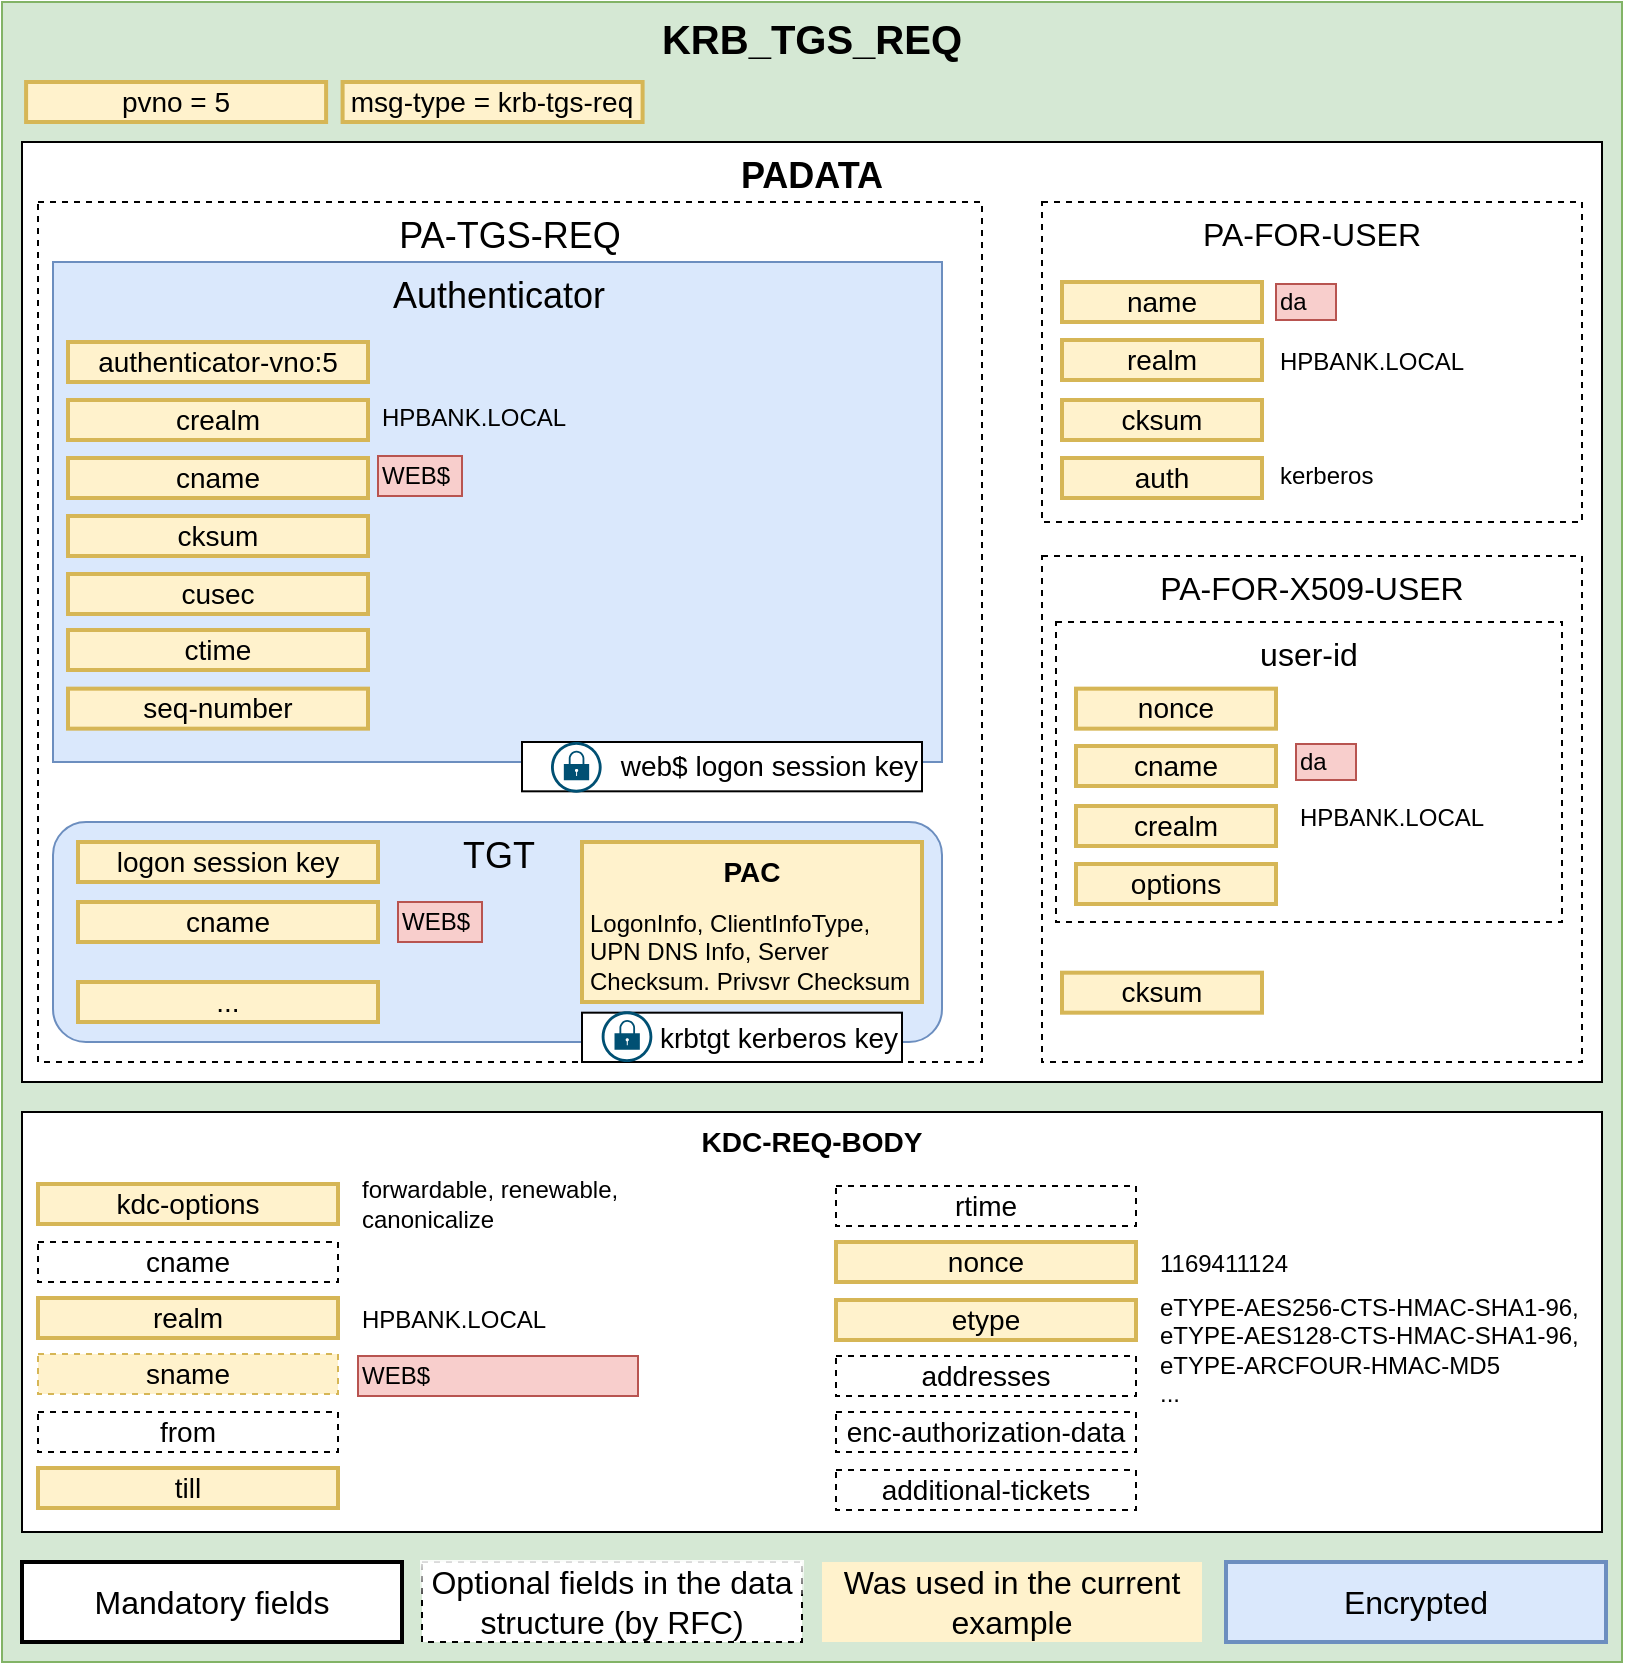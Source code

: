 <mxfile version="20.8.16" type="device"><diagram id="N02soGrRtOyZanOMdubN" name="Страница 1"><mxGraphModel dx="1416" dy="818" grid="1" gridSize="10" guides="1" tooltips="1" connect="1" arrows="1" fold="1" page="1" pageScale="1" pageWidth="827" pageHeight="1169" math="0" shadow="0"><root><mxCell id="0"/><mxCell id="1" parent="0"/><mxCell id="ev14uYIgox7HySIXr9Gj-22" value="KRB_TGS_REQ" style="rounded=0;whiteSpace=wrap;html=1;shadow=0;fontSize=20;fillColor=#d5e8d4;strokeColor=#82b366;verticalAlign=top;fontStyle=1" parent="1" vertex="1"><mxGeometry x="30" y="30" width="810" height="830" as="geometry"/></mxCell><mxCell id="qLcajK9TCWpP67K81OmP-1" value="PADATA" style="rounded=0;whiteSpace=wrap;html=1;fontSize=18;verticalAlign=top;fontStyle=1" parent="1" vertex="1"><mxGeometry x="40" y="100" width="790" height="470" as="geometry"/></mxCell><mxCell id="ev14uYIgox7HySIXr9Gj-2" value="KDC-REQ-BODY" style="rounded=0;whiteSpace=wrap;html=1;fontSize=14;verticalAlign=top;fontStyle=1" parent="1" vertex="1"><mxGeometry x="40" y="585" width="790" height="210" as="geometry"/></mxCell><mxCell id="ev14uYIgox7HySIXr9Gj-9" value="&lt;font style=&quot;font-size: 14px;&quot;&gt;kdc-options&lt;/font&gt;" style="rounded=0;whiteSpace=wrap;html=1;fontSize=14;strokeWidth=2;fillColor=#fff2cc;strokeColor=#d6b656;" parent="1" vertex="1"><mxGeometry x="48" y="621" width="150" height="20" as="geometry"/></mxCell><mxCell id="ev14uYIgox7HySIXr9Gj-10" value="&lt;font style=&quot;font-size: 14px;&quot;&gt;cname&lt;/font&gt;" style="rounded=0;whiteSpace=wrap;html=1;fontSize=14;dashed=1;" parent="1" vertex="1"><mxGeometry x="48" y="650" width="150" height="20" as="geometry"/></mxCell><mxCell id="ev14uYIgox7HySIXr9Gj-11" value="&lt;font style=&quot;font-size: 14px;&quot;&gt;realm&lt;/font&gt;" style="rounded=0;whiteSpace=wrap;html=1;fontSize=14;strokeWidth=2;fillColor=#fff2cc;strokeColor=#d6b656;" parent="1" vertex="1"><mxGeometry x="48" y="678" width="150" height="20" as="geometry"/></mxCell><mxCell id="ev14uYIgox7HySIXr9Gj-12" value="&lt;font style=&quot;font-size: 14px;&quot;&gt;sname&lt;/font&gt;" style="rounded=0;whiteSpace=wrap;html=1;fontSize=14;dashed=1;fillColor=#fff2cc;strokeColor=#d6b656;" parent="1" vertex="1"><mxGeometry x="48" y="706" width="150" height="20" as="geometry"/></mxCell><mxCell id="ev14uYIgox7HySIXr9Gj-13" value="&lt;font style=&quot;font-size: 14px;&quot;&gt;from&lt;/font&gt;" style="rounded=0;whiteSpace=wrap;html=1;fontSize=14;dashed=1;" parent="1" vertex="1"><mxGeometry x="48" y="735" width="150" height="20" as="geometry"/></mxCell><mxCell id="ev14uYIgox7HySIXr9Gj-14" value="&lt;font style=&quot;font-size: 14px;&quot;&gt;till&lt;/font&gt;" style="rounded=0;whiteSpace=wrap;html=1;fontSize=14;strokeWidth=2;fillColor=#fff2cc;strokeColor=#d6b656;" parent="1" vertex="1"><mxGeometry x="48" y="763" width="150" height="20" as="geometry"/></mxCell><mxCell id="ev14uYIgox7HySIXr9Gj-16" value="&lt;font style=&quot;font-size: 14px;&quot;&gt;rtime&lt;/font&gt;" style="rounded=0;whiteSpace=wrap;html=1;fontSize=14;dashed=1;" parent="1" vertex="1"><mxGeometry x="447" y="622" width="150" height="20" as="geometry"/></mxCell><mxCell id="ev14uYIgox7HySIXr9Gj-17" value="&lt;font style=&quot;font-size: 14px;&quot;&gt;nonce&lt;/font&gt;" style="rounded=0;whiteSpace=wrap;html=1;fontSize=14;strokeWidth=2;fillColor=#fff2cc;strokeColor=#d6b656;" parent="1" vertex="1"><mxGeometry x="447" y="650" width="150" height="20" as="geometry"/></mxCell><mxCell id="ev14uYIgox7HySIXr9Gj-18" value="&lt;font style=&quot;font-size: 14px;&quot;&gt;etype&lt;/font&gt;" style="rounded=0;whiteSpace=wrap;html=1;fontSize=14;strokeWidth=2;fillColor=#fff2cc;strokeColor=#d6b656;" parent="1" vertex="1"><mxGeometry x="447" y="679" width="150" height="20" as="geometry"/></mxCell><mxCell id="ev14uYIgox7HySIXr9Gj-19" value="&lt;font style=&quot;font-size: 14px;&quot;&gt;addresses&lt;/font&gt;" style="rounded=0;whiteSpace=wrap;html=1;fontSize=14;dashed=1;" parent="1" vertex="1"><mxGeometry x="447" y="707" width="150" height="20" as="geometry"/></mxCell><mxCell id="ev14uYIgox7HySIXr9Gj-20" value="&lt;font style=&quot;font-size: 14px;&quot;&gt;enc-authorization-data&lt;/font&gt;" style="rounded=0;whiteSpace=wrap;html=1;fontSize=14;dashed=1;" parent="1" vertex="1"><mxGeometry x="447" y="735" width="150" height="20" as="geometry"/></mxCell><mxCell id="ev14uYIgox7HySIXr9Gj-21" value="&lt;font style=&quot;font-size: 14px;&quot;&gt;additional-tickets&lt;/font&gt;" style="rounded=0;whiteSpace=wrap;html=1;fontSize=14;dashed=1;" parent="1" vertex="1"><mxGeometry x="447" y="764" width="150" height="20" as="geometry"/></mxCell><mxCell id="qLcajK9TCWpP67K81OmP-5" value="forwardable, renewable, canonicalize&amp;nbsp;" style="text;html=1;strokeColor=none;fillColor=none;align=left;verticalAlign=middle;whiteSpace=wrap;rounded=0;fontSize=12;" parent="1" vertex="1"><mxGeometry x="208" y="616.5" width="152" height="29" as="geometry"/></mxCell><mxCell id="qLcajK9TCWpP67K81OmP-7" value="HPBANK.LOCAL" style="text;html=1;strokeColor=none;fillColor=none;align=left;verticalAlign=middle;whiteSpace=wrap;rounded=0;fontSize=12;" parent="1" vertex="1"><mxGeometry x="208" y="679" width="140" height="20" as="geometry"/></mxCell><mxCell id="qLcajK9TCWpP67K81OmP-12" value="1169411124" style="text;html=1;strokeColor=none;fillColor=none;align=left;verticalAlign=middle;whiteSpace=wrap;rounded=0;fontSize=12;" parent="1" vertex="1"><mxGeometry x="607" y="651" width="140" height="20" as="geometry"/></mxCell><mxCell id="qLcajK9TCWpP67K81OmP-13" value="eTYPE-AES256-CTS-HMAC-SHA1-96,&amp;nbsp;&lt;br&gt;eTYPE-AES128-CTS-HMAC-SHA1-96, eTYPE-ARCFOUR-HMAC-MD5&lt;br&gt;..." style="text;whiteSpace=wrap;html=1;fontSize=12;" parent="1" vertex="1"><mxGeometry x="607" y="669" width="220" height="61" as="geometry"/></mxCell><mxCell id="qLcajK9TCWpP67K81OmP-15" value="&lt;font style=&quot;font-size: 18px;&quot;&gt;PA-TGS-REQ&lt;/font&gt;" style="text;whiteSpace=wrap;html=1;fontSize=16;strokeColor=default;dashed=1;align=center;verticalAlign=top;" parent="1" vertex="1"><mxGeometry x="48" y="130" width="472" height="430" as="geometry"/></mxCell><mxCell id="o_5ndfhMjhnVo2dNh8Ws-1" value="&lt;font style=&quot;font-size: 14px;&quot;&gt;pvno =&amp;nbsp;&lt;/font&gt;5" style="rounded=0;whiteSpace=wrap;html=1;fontSize=14;strokeWidth=2;fillColor=#fff2cc;strokeColor=#d6b656;" parent="1" vertex="1"><mxGeometry x="42.05" y="70" width="150" height="20" as="geometry"/></mxCell><mxCell id="o_5ndfhMjhnVo2dNh8Ws-2" value="&lt;font style=&quot;font-size: 14px;&quot;&gt;msg-type = krb-tgs-req&lt;/font&gt;" style="rounded=0;whiteSpace=wrap;html=1;fontSize=14;strokeWidth=2;fillColor=#fff2cc;strokeColor=#d6b656;" parent="1" vertex="1"><mxGeometry x="200.3" y="70" width="150" height="20" as="geometry"/></mxCell><mxCell id="o_5ndfhMjhnVo2dNh8Ws-3" value="PA-FOR-USER" style="text;whiteSpace=wrap;html=1;fontSize=16;strokeColor=default;dashed=1;align=center;verticalAlign=top;fontStyle=0" parent="1" vertex="1"><mxGeometry x="550" y="130" width="270" height="160" as="geometry"/></mxCell><mxCell id="o_5ndfhMjhnVo2dNh8Ws-11" value="&lt;font style=&quot;font-size: 18px;&quot;&gt;Authenticator&lt;/font&gt;" style="rounded=0;whiteSpace=wrap;html=1;labelBorderColor=none;strokeColor=#6c8ebf;verticalAlign=top;fillColor=#dae8fc;fontSize=18;" parent="1" vertex="1"><mxGeometry x="55.5" y="160" width="444.5" height="250" as="geometry"/></mxCell><mxCell id="o_5ndfhMjhnVo2dNh8Ws-12" value="web$ logon session key" style="rounded=0;whiteSpace=wrap;html=1;shadow=0;fontSize=14;fillColor=default;gradientColor=none;align=right;" parent="1" vertex="1"><mxGeometry x="290" y="400" width="200" height="24.66" as="geometry"/></mxCell><mxCell id="o_5ndfhMjhnVo2dNh8Ws-13" value="" style="sketch=0;points=[[0.5,0,0],[1,0.5,0],[0.5,1,0],[0,0.5,0],[0.145,0.145,0],[0.856,0.145,0],[0.855,0.856,0],[0.145,0.855,0]];verticalLabelPosition=bottom;html=1;verticalAlign=top;aspect=fixed;align=center;pointerEvents=1;shape=mxgraph.cisco19.lock;fillColor=#005073;strokeColor=none;gradientColor=none;shadow=0;fontSize=14;" parent="1" vertex="1"><mxGeometry x="304.49" y="400" width="25.34" height="25.34" as="geometry"/></mxCell><mxCell id="o_5ndfhMjhnVo2dNh8Ws-15" value="&lt;font style=&quot;font-size: 14px;&quot;&gt;authenticator-vno:5&lt;/font&gt;" style="rounded=0;whiteSpace=wrap;html=1;fontSize=14;strokeWidth=2;fillColor=#fff2cc;strokeColor=#d6b656;" parent="1" vertex="1"><mxGeometry x="63" y="200" width="150" height="20" as="geometry"/></mxCell><mxCell id="o_5ndfhMjhnVo2dNh8Ws-16" value="&lt;font style=&quot;font-size: 14px;&quot;&gt;crealm&lt;/font&gt;" style="rounded=0;whiteSpace=wrap;html=1;fontSize=14;strokeWidth=2;fillColor=#fff2cc;strokeColor=#d6b656;" parent="1" vertex="1"><mxGeometry x="63" y="229" width="150" height="20" as="geometry"/></mxCell><mxCell id="o_5ndfhMjhnVo2dNh8Ws-17" value="&lt;font style=&quot;font-size: 14px;&quot;&gt;cname&lt;/font&gt;" style="rounded=0;whiteSpace=wrap;html=1;fontSize=14;strokeWidth=2;fillColor=#fff2cc;strokeColor=#d6b656;" parent="1" vertex="1"><mxGeometry x="63" y="258" width="150" height="20" as="geometry"/></mxCell><mxCell id="o_5ndfhMjhnVo2dNh8Ws-18" value="&lt;font style=&quot;font-size: 14px;&quot;&gt;cksum&lt;/font&gt;" style="rounded=0;whiteSpace=wrap;html=1;fontSize=14;strokeWidth=2;fillColor=#fff2cc;strokeColor=#d6b656;" parent="1" vertex="1"><mxGeometry x="63" y="287" width="150" height="20" as="geometry"/></mxCell><mxCell id="o_5ndfhMjhnVo2dNh8Ws-19" value="&lt;font style=&quot;font-size: 14px;&quot;&gt;cusec&lt;/font&gt;" style="rounded=0;whiteSpace=wrap;html=1;fontSize=14;strokeWidth=2;fillColor=#fff2cc;strokeColor=#d6b656;" parent="1" vertex="1"><mxGeometry x="63" y="316" width="150" height="20" as="geometry"/></mxCell><mxCell id="o_5ndfhMjhnVo2dNh8Ws-20" value="&lt;font style=&quot;font-size: 14px;&quot;&gt;ctime&lt;/font&gt;" style="rounded=0;whiteSpace=wrap;html=1;fontSize=14;strokeWidth=2;labelBackgroundColor=none;fillColor=#fff2cc;strokeColor=#d6b656;" parent="1" vertex="1"><mxGeometry x="63" y="344" width="150" height="20" as="geometry"/></mxCell><mxCell id="o_5ndfhMjhnVo2dNh8Ws-21" value="&lt;font style=&quot;font-size: 14px;&quot;&gt;seq-number&lt;/font&gt;" style="rounded=0;whiteSpace=wrap;html=1;fontSize=14;strokeWidth=2;fillColor=#fff2cc;strokeColor=#d6b656;" parent="1" vertex="1"><mxGeometry x="63" y="373.33" width="150" height="20" as="geometry"/></mxCell><mxCell id="o_5ndfhMjhnVo2dNh8Ws-9" value="TGT" style="rounded=1;whiteSpace=wrap;html=1;labelBorderColor=none;strokeColor=#6c8ebf;verticalAlign=top;fillColor=#dae8fc;fontSize=18;" parent="1" vertex="1"><mxGeometry x="55.5" y="440" width="444.5" height="110" as="geometry"/></mxCell><mxCell id="ev14uYIgox7HySIXr9Gj-8" value="krbtgt kerberos key" style="rounded=0;whiteSpace=wrap;html=1;shadow=0;fontSize=14;fillColor=default;gradientColor=none;align=right;" parent="1" vertex="1"><mxGeometry x="320" y="535.34" width="160" height="24.66" as="geometry"/></mxCell><mxCell id="ev14uYIgox7HySIXr9Gj-4" value="" style="sketch=0;points=[[0.5,0,0],[1,0.5,0],[0.5,1,0],[0,0.5,0],[0.145,0.145,0],[0.856,0.145,0],[0.855,0.856,0],[0.145,0.855,0]];verticalLabelPosition=bottom;html=1;verticalAlign=top;aspect=fixed;align=center;pointerEvents=1;shape=mxgraph.cisco19.lock;fillColor=#005073;strokeColor=none;gradientColor=none;shadow=0;fontSize=14;" parent="1" vertex="1"><mxGeometry x="329.83" y="534.66" width="25.339" height="25.339" as="geometry"/></mxCell><mxCell id="o_5ndfhMjhnVo2dNh8Ws-23" value="HPBANK.LOCAL" style="text;html=1;strokeColor=none;fillColor=none;align=left;verticalAlign=middle;whiteSpace=wrap;rounded=0;fontSize=12;" parent="1" vertex="1"><mxGeometry x="218" y="228" width="249" height="20" as="geometry"/></mxCell><mxCell id="o_5ndfhMjhnVo2dNh8Ws-24" value="WEB$" style="text;html=1;strokeColor=#b85450;fillColor=#f8cecc;align=left;verticalAlign=middle;whiteSpace=wrap;rounded=0;fontSize=12;" parent="1" vertex="1"><mxGeometry x="218" y="257" width="42" height="20" as="geometry"/></mxCell><mxCell id="o_5ndfhMjhnVo2dNh8Ws-33" value="&lt;font style=&quot;font-size: 14px;&quot;&gt;name&lt;/font&gt;" style="rounded=0;whiteSpace=wrap;html=1;fontSize=14;strokeWidth=2;fillColor=#fff2cc;strokeColor=#d6b656;" parent="1" vertex="1"><mxGeometry x="560" y="170" width="100" height="20" as="geometry"/></mxCell><mxCell id="o_5ndfhMjhnVo2dNh8Ws-34" value="da" style="text;html=1;strokeColor=#b85450;fillColor=#f8cecc;align=left;verticalAlign=middle;whiteSpace=wrap;rounded=0;fontSize=12;" parent="1" vertex="1"><mxGeometry x="667" y="171" width="30" height="18" as="geometry"/></mxCell><mxCell id="o_5ndfhMjhnVo2dNh8Ws-35" value="WEB$" style="text;html=1;strokeColor=#b85450;fillColor=#f8cecc;align=left;verticalAlign=middle;whiteSpace=wrap;rounded=0;fontSize=12;" parent="1" vertex="1"><mxGeometry x="208" y="707" width="140" height="20" as="geometry"/></mxCell><mxCell id="Jyo9Wf_Abiavt-Pb372G-1" value="Mandatory fields" style="rounded=0;whiteSpace=wrap;html=1;strokeColor=default;fontSize=16;strokeWidth=2;" parent="1" vertex="1"><mxGeometry x="40" y="810" width="190" height="40" as="geometry"/></mxCell><mxCell id="Jyo9Wf_Abiavt-Pb372G-2" value="Optional fields in the data structure (by RFC)" style="rounded=0;whiteSpace=wrap;html=1;strokeColor=default;fontSize=16;strokeWidth=1;dashed=1;fontStyle=0;glass=1;" parent="1" vertex="1"><mxGeometry x="240" y="810" width="190" height="40" as="geometry"/></mxCell><mxCell id="Jyo9Wf_Abiavt-Pb372G-3" value="Was used in the current example" style="rounded=0;whiteSpace=wrap;html=1;strokeColor=none;fontSize=16;strokeWidth=2;fillColor=#fff2cc;" parent="1" vertex="1"><mxGeometry x="440" y="810" width="190" height="40" as="geometry"/></mxCell><mxCell id="Jyo9Wf_Abiavt-Pb372G-4" value="Encrypted" style="rounded=0;whiteSpace=wrap;html=1;strokeColor=#6c8ebf;fontSize=16;strokeWidth=2;fillColor=#dae8fc;" parent="1" vertex="1"><mxGeometry x="642" y="810" width="190" height="40" as="geometry"/></mxCell><mxCell id="7CA49_r9JJLNGqHaUZzV-1" value="logon session key" style="rounded=0;whiteSpace=wrap;html=1;fontSize=14;strokeWidth=2;fillColor=#fff2cc;strokeColor=#d6b656;" parent="1" vertex="1"><mxGeometry x="68" y="450" width="150" height="20" as="geometry"/></mxCell><mxCell id="14arWBLfNTSlEMUsV2XQ-2" value="PAC" style="rounded=0;whiteSpace=wrap;html=1;fontSize=14;strokeWidth=2;fillColor=#fff2cc;strokeColor=#d6b656;verticalAlign=top;fontStyle=1" parent="1" vertex="1"><mxGeometry x="320" y="450" width="170" height="80" as="geometry"/></mxCell><mxCell id="14arWBLfNTSlEMUsV2XQ-3" value="..." style="rounded=0;whiteSpace=wrap;html=1;fontSize=14;strokeWidth=2;fillColor=#fff2cc;strokeColor=#d6b656;" parent="1" vertex="1"><mxGeometry x="68" y="520" width="150" height="20" as="geometry"/></mxCell><mxCell id="H6FWLFVuZZFQ05gi0VKv-1" value="cname" style="rounded=0;whiteSpace=wrap;html=1;fontSize=14;strokeWidth=2;fillColor=#fff2cc;strokeColor=#d6b656;" vertex="1" parent="1"><mxGeometry x="68" y="480" width="150" height="20" as="geometry"/></mxCell><mxCell id="H6FWLFVuZZFQ05gi0VKv-2" value="WEB$" style="text;html=1;strokeColor=#b85450;fillColor=#f8cecc;align=left;verticalAlign=middle;whiteSpace=wrap;rounded=0;fontSize=12;" vertex="1" parent="1"><mxGeometry x="228" y="480" width="42" height="20" as="geometry"/></mxCell><mxCell id="H6FWLFVuZZFQ05gi0VKv-3" value="LogonInfo, ClientInfoType, UPN DNS Info, Server Checksum. Privsvr Checksum" style="text;html=1;strokeColor=none;fillColor=none;align=left;verticalAlign=middle;whiteSpace=wrap;rounded=0;fontSize=12;" vertex="1" parent="1"><mxGeometry x="321.5" y="480" width="168.5" height="50" as="geometry"/></mxCell><mxCell id="H6FWLFVuZZFQ05gi0VKv-4" value="&lt;font style=&quot;font-size: 14px;&quot;&gt;realm&lt;/font&gt;" style="rounded=0;whiteSpace=wrap;html=1;fontSize=14;strokeWidth=2;fillColor=#fff2cc;strokeColor=#d6b656;" vertex="1" parent="1"><mxGeometry x="560" y="199" width="100" height="20" as="geometry"/></mxCell><mxCell id="H6FWLFVuZZFQ05gi0VKv-5" value="HPBANK.LOCAL" style="text;html=1;strokeColor=none;fillColor=none;align=left;verticalAlign=middle;whiteSpace=wrap;rounded=0;fontSize=12;" vertex="1" parent="1"><mxGeometry x="667" y="200" width="140" height="20" as="geometry"/></mxCell><mxCell id="H6FWLFVuZZFQ05gi0VKv-6" value="&lt;font style=&quot;font-size: 14px;&quot;&gt;cksum&lt;/font&gt;" style="rounded=0;whiteSpace=wrap;html=1;fontSize=14;strokeWidth=2;fillColor=#fff2cc;strokeColor=#d6b656;" vertex="1" parent="1"><mxGeometry x="560" y="229" width="100" height="20" as="geometry"/></mxCell><mxCell id="H6FWLFVuZZFQ05gi0VKv-7" value="&lt;font style=&quot;font-size: 14px;&quot;&gt;auth&lt;/font&gt;" style="rounded=0;whiteSpace=wrap;html=1;fontSize=14;strokeWidth=2;fillColor=#fff2cc;strokeColor=#d6b656;" vertex="1" parent="1"><mxGeometry x="560" y="258" width="100" height="20" as="geometry"/></mxCell><mxCell id="H6FWLFVuZZFQ05gi0VKv-8" value="kerberos" style="text;html=1;strokeColor=none;fillColor=none;align=left;verticalAlign=middle;whiteSpace=wrap;rounded=0;fontSize=12;" vertex="1" parent="1"><mxGeometry x="667" y="257" width="60" height="20" as="geometry"/></mxCell><mxCell id="H6FWLFVuZZFQ05gi0VKv-9" value="PA-FOR-X509-USER" style="text;whiteSpace=wrap;html=1;fontSize=16;strokeColor=default;dashed=1;align=center;verticalAlign=top;fontStyle=0" vertex="1" parent="1"><mxGeometry x="550" y="307" width="270" height="253" as="geometry"/></mxCell><mxCell id="H6FWLFVuZZFQ05gi0VKv-10" value="user-id" style="text;whiteSpace=wrap;html=1;fontSize=16;strokeColor=default;dashed=1;align=center;verticalAlign=top;fontStyle=0" vertex="1" parent="1"><mxGeometry x="557" y="340" width="253" height="150" as="geometry"/></mxCell><mxCell id="H6FWLFVuZZFQ05gi0VKv-11" value="&lt;font style=&quot;font-size: 14px;&quot;&gt;crealm&lt;/font&gt;" style="rounded=0;whiteSpace=wrap;html=1;fontSize=14;strokeWidth=2;fillColor=#fff2cc;strokeColor=#d6b656;" vertex="1" parent="1"><mxGeometry x="567" y="432" width="100" height="20" as="geometry"/></mxCell><mxCell id="H6FWLFVuZZFQ05gi0VKv-12" value="&lt;font style=&quot;font-size: 14px;&quot;&gt;nonce&lt;/font&gt;" style="rounded=0;whiteSpace=wrap;html=1;fontSize=14;strokeWidth=2;fillColor=#fff2cc;strokeColor=#d6b656;" vertex="1" parent="1"><mxGeometry x="567" y="373.33" width="100" height="20" as="geometry"/></mxCell><mxCell id="H6FWLFVuZZFQ05gi0VKv-13" value="&lt;font style=&quot;font-size: 14px;&quot;&gt;cname&lt;/font&gt;" style="rounded=0;whiteSpace=wrap;html=1;fontSize=14;strokeWidth=2;fillColor=#fff2cc;strokeColor=#d6b656;" vertex="1" parent="1"><mxGeometry x="567" y="402" width="100" height="20" as="geometry"/></mxCell><mxCell id="H6FWLFVuZZFQ05gi0VKv-15" value="&lt;font style=&quot;font-size: 14px;&quot;&gt;options&lt;/font&gt;" style="rounded=0;whiteSpace=wrap;html=1;fontSize=14;strokeWidth=2;fillColor=#fff2cc;strokeColor=#d6b656;" vertex="1" parent="1"><mxGeometry x="567" y="461" width="100" height="20" as="geometry"/></mxCell><mxCell id="H6FWLFVuZZFQ05gi0VKv-16" value="cksum" style="rounded=0;whiteSpace=wrap;html=1;fontSize=14;strokeWidth=2;fillColor=#fff2cc;strokeColor=#d6b656;" vertex="1" parent="1"><mxGeometry x="560" y="515.34" width="100" height="20" as="geometry"/></mxCell><mxCell id="H6FWLFVuZZFQ05gi0VKv-17" value="da" style="text;html=1;strokeColor=#b85450;fillColor=#f8cecc;align=left;verticalAlign=middle;whiteSpace=wrap;rounded=0;fontSize=12;" vertex="1" parent="1"><mxGeometry x="677" y="401" width="30" height="18" as="geometry"/></mxCell><mxCell id="H6FWLFVuZZFQ05gi0VKv-18" value="HPBANK.LOCAL" style="text;html=1;strokeColor=none;fillColor=none;align=left;verticalAlign=middle;whiteSpace=wrap;rounded=0;fontSize=12;" vertex="1" parent="1"><mxGeometry x="677" y="428" width="140" height="20" as="geometry"/></mxCell></root></mxGraphModel></diagram></mxfile>